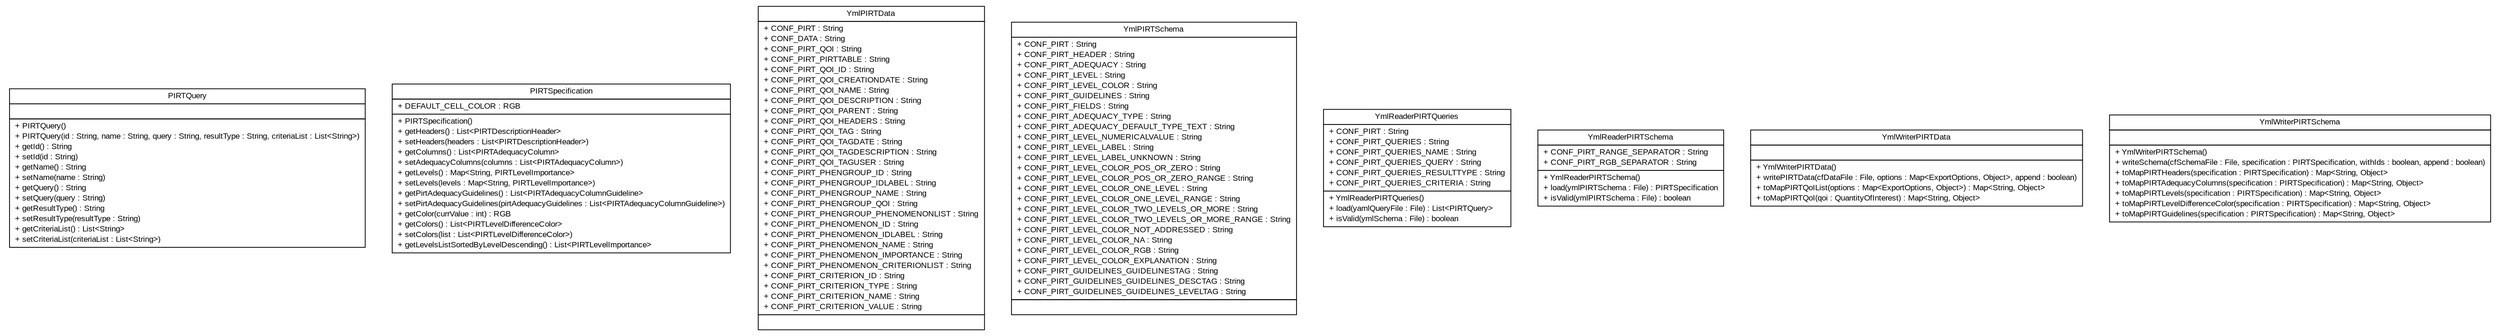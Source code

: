 #!/usr/local/bin/dot
#
# Class diagram 
# Generated by UMLGraph version R5_6-24-gf6e263 (http://www.umlgraph.org/)
#

digraph G {
	edge [fontname="arial",fontsize=10,labelfontname="arial",labelfontsize=10];
	node [fontname="arial",fontsize=10,shape=plaintext];
	nodesep=0.25;
	ranksep=0.5;
	// gov.sandia.cf.application.configuration.pirt.PIRTQuery
	c3308 [label=<<table title="gov.sandia.cf.application.configuration.pirt.PIRTQuery" border="0" cellborder="1" cellspacing="0" cellpadding="2" port="p" href="./PIRTQuery.html">
		<tr><td><table border="0" cellspacing="0" cellpadding="1">
<tr><td align="center" balign="center"> PIRTQuery </td></tr>
		</table></td></tr>
		<tr><td><table border="0" cellspacing="0" cellpadding="1">
<tr><td align="left" balign="left">  </td></tr>
		</table></td></tr>
		<tr><td><table border="0" cellspacing="0" cellpadding="1">
<tr><td align="left" balign="left"> + PIRTQuery() </td></tr>
<tr><td align="left" balign="left"> + PIRTQuery(id : String, name : String, query : String, resultType : String, criteriaList : List&lt;String&gt;) </td></tr>
<tr><td align="left" balign="left"> + getId() : String </td></tr>
<tr><td align="left" balign="left"> + setId(id : String) </td></tr>
<tr><td align="left" balign="left"> + getName() : String </td></tr>
<tr><td align="left" balign="left"> + setName(name : String) </td></tr>
<tr><td align="left" balign="left"> + getQuery() : String </td></tr>
<tr><td align="left" balign="left"> + setQuery(query : String) </td></tr>
<tr><td align="left" balign="left"> + getResultType() : String </td></tr>
<tr><td align="left" balign="left"> + setResultType(resultType : String) </td></tr>
<tr><td align="left" balign="left"> + getCriteriaList() : List&lt;String&gt; </td></tr>
<tr><td align="left" balign="left"> + setCriteriaList(criteriaList : List&lt;String&gt;) </td></tr>
		</table></td></tr>
		</table>>, URL="./PIRTQuery.html", fontname="arial", fontcolor="black", fontsize=10.0];
	// gov.sandia.cf.application.configuration.pirt.PIRTSpecification
	c3309 [label=<<table title="gov.sandia.cf.application.configuration.pirt.PIRTSpecification" border="0" cellborder="1" cellspacing="0" cellpadding="2" port="p" href="./PIRTSpecification.html">
		<tr><td><table border="0" cellspacing="0" cellpadding="1">
<tr><td align="center" balign="center"> PIRTSpecification </td></tr>
		</table></td></tr>
		<tr><td><table border="0" cellspacing="0" cellpadding="1">
<tr><td align="left" balign="left"> + DEFAULT_CELL_COLOR : RGB </td></tr>
		</table></td></tr>
		<tr><td><table border="0" cellspacing="0" cellpadding="1">
<tr><td align="left" balign="left"> + PIRTSpecification() </td></tr>
<tr><td align="left" balign="left"> + getHeaders() : List&lt;PIRTDescriptionHeader&gt; </td></tr>
<tr><td align="left" balign="left"> + setHeaders(headers : List&lt;PIRTDescriptionHeader&gt;) </td></tr>
<tr><td align="left" balign="left"> + getColumns() : List&lt;PIRTAdequacyColumn&gt; </td></tr>
<tr><td align="left" balign="left"> + setAdequacyColumns(columns : List&lt;PIRTAdequacyColumn&gt;) </td></tr>
<tr><td align="left" balign="left"> + getLevels() : Map&lt;String, PIRTLevelImportance&gt; </td></tr>
<tr><td align="left" balign="left"> + setLevels(levels : Map&lt;String, PIRTLevelImportance&gt;) </td></tr>
<tr><td align="left" balign="left"> + getPirtAdequacyGuidelines() : List&lt;PIRTAdequacyColumnGuideline&gt; </td></tr>
<tr><td align="left" balign="left"> + setPirtAdequacyGuidelines(pirtAdequacyGuidelines : List&lt;PIRTAdequacyColumnGuideline&gt;) </td></tr>
<tr><td align="left" balign="left"> + getColor(currValue : int) : RGB </td></tr>
<tr><td align="left" balign="left"> + getColors() : List&lt;PIRTLevelDifferenceColor&gt; </td></tr>
<tr><td align="left" balign="left"> + setColors(list : List&lt;PIRTLevelDifferenceColor&gt;) </td></tr>
<tr><td align="left" balign="left"> + getLevelsListSortedByLevelDescending() : List&lt;PIRTLevelImportance&gt; </td></tr>
		</table></td></tr>
		</table>>, URL="./PIRTSpecification.html", fontname="arial", fontcolor="black", fontsize=10.0];
	// gov.sandia.cf.application.configuration.pirt.YmlPIRTData
	c3310 [label=<<table title="gov.sandia.cf.application.configuration.pirt.YmlPIRTData" border="0" cellborder="1" cellspacing="0" cellpadding="2" port="p" href="./YmlPIRTData.html">
		<tr><td><table border="0" cellspacing="0" cellpadding="1">
<tr><td align="center" balign="center"> YmlPIRTData </td></tr>
		</table></td></tr>
		<tr><td><table border="0" cellspacing="0" cellpadding="1">
<tr><td align="left" balign="left"> + CONF_PIRT : String </td></tr>
<tr><td align="left" balign="left"> + CONF_DATA : String </td></tr>
<tr><td align="left" balign="left"> + CONF_PIRT_QOI : String </td></tr>
<tr><td align="left" balign="left"> + CONF_PIRT_PIRTTABLE : String </td></tr>
<tr><td align="left" balign="left"> + CONF_PIRT_QOI_ID : String </td></tr>
<tr><td align="left" balign="left"> + CONF_PIRT_QOI_CREATIONDATE : String </td></tr>
<tr><td align="left" balign="left"> + CONF_PIRT_QOI_NAME : String </td></tr>
<tr><td align="left" balign="left"> + CONF_PIRT_QOI_DESCRIPTION : String </td></tr>
<tr><td align="left" balign="left"> + CONF_PIRT_QOI_PARENT : String </td></tr>
<tr><td align="left" balign="left"> + CONF_PIRT_QOI_HEADERS : String </td></tr>
<tr><td align="left" balign="left"> + CONF_PIRT_QOI_TAG : String </td></tr>
<tr><td align="left" balign="left"> + CONF_PIRT_QOI_TAGDATE : String </td></tr>
<tr><td align="left" balign="left"> + CONF_PIRT_QOI_TAGDESCRIPTION : String </td></tr>
<tr><td align="left" balign="left"> + CONF_PIRT_QOI_TAGUSER : String </td></tr>
<tr><td align="left" balign="left"> + CONF_PIRT_PHENGROUP_ID : String </td></tr>
<tr><td align="left" balign="left"> + CONF_PIRT_PHENGROUP_IDLABEL : String </td></tr>
<tr><td align="left" balign="left"> + CONF_PIRT_PHENGROUP_NAME : String </td></tr>
<tr><td align="left" balign="left"> + CONF_PIRT_PHENGROUP_QOI : String </td></tr>
<tr><td align="left" balign="left"> + CONF_PIRT_PHENGROUP_PHENOMENONLIST : String </td></tr>
<tr><td align="left" balign="left"> + CONF_PIRT_PHENOMENON_ID : String </td></tr>
<tr><td align="left" balign="left"> + CONF_PIRT_PHENOMENON_IDLABEL : String </td></tr>
<tr><td align="left" balign="left"> + CONF_PIRT_PHENOMENON_NAME : String </td></tr>
<tr><td align="left" balign="left"> + CONF_PIRT_PHENOMENON_IMPORTANCE : String </td></tr>
<tr><td align="left" balign="left"> + CONF_PIRT_PHENOMENON_CRITERIONLIST : String </td></tr>
<tr><td align="left" balign="left"> + CONF_PIRT_CRITERION_ID : String </td></tr>
<tr><td align="left" balign="left"> + CONF_PIRT_CRITERION_TYPE : String </td></tr>
<tr><td align="left" balign="left"> + CONF_PIRT_CRITERION_NAME : String </td></tr>
<tr><td align="left" balign="left"> + CONF_PIRT_CRITERION_VALUE : String </td></tr>
		</table></td></tr>
		<tr><td><table border="0" cellspacing="0" cellpadding="1">
<tr><td align="left" balign="left">  </td></tr>
		</table></td></tr>
		</table>>, URL="./YmlPIRTData.html", fontname="arial", fontcolor="black", fontsize=10.0];
	// gov.sandia.cf.application.configuration.pirt.YmlPIRTSchema
	c3311 [label=<<table title="gov.sandia.cf.application.configuration.pirt.YmlPIRTSchema" border="0" cellborder="1" cellspacing="0" cellpadding="2" port="p" href="./YmlPIRTSchema.html">
		<tr><td><table border="0" cellspacing="0" cellpadding="1">
<tr><td align="center" balign="center"> YmlPIRTSchema </td></tr>
		</table></td></tr>
		<tr><td><table border="0" cellspacing="0" cellpadding="1">
<tr><td align="left" balign="left"> + CONF_PIRT : String </td></tr>
<tr><td align="left" balign="left"> + CONF_PIRT_HEADER : String </td></tr>
<tr><td align="left" balign="left"> + CONF_PIRT_ADEQUACY : String </td></tr>
<tr><td align="left" balign="left"> + CONF_PIRT_LEVEL : String </td></tr>
<tr><td align="left" balign="left"> + CONF_PIRT_LEVEL_COLOR : String </td></tr>
<tr><td align="left" balign="left"> + CONF_PIRT_GUIDELINES : String </td></tr>
<tr><td align="left" balign="left"> + CONF_PIRT_FIELDS : String </td></tr>
<tr><td align="left" balign="left"> + CONF_PIRT_ADEQUACY_TYPE : String </td></tr>
<tr><td align="left" balign="left"> + CONF_PIRT_ADEQUACY_DEFAULT_TYPE_TEXT : String </td></tr>
<tr><td align="left" balign="left"> + CONF_PIRT_LEVEL_NUMERICALVALUE : String </td></tr>
<tr><td align="left" balign="left"> + CONF_PIRT_LEVEL_LABEL : String </td></tr>
<tr><td align="left" balign="left"> + CONF_PIRT_LEVEL_LABEL_UNKNOWN : String </td></tr>
<tr><td align="left" balign="left"> + CONF_PIRT_LEVEL_COLOR_POS_OR_ZERO : String </td></tr>
<tr><td align="left" balign="left"> + CONF_PIRT_LEVEL_COLOR_POS_OR_ZERO_RANGE : String </td></tr>
<tr><td align="left" balign="left"> + CONF_PIRT_LEVEL_COLOR_ONE_LEVEL : String </td></tr>
<tr><td align="left" balign="left"> + CONF_PIRT_LEVEL_COLOR_ONE_LEVEL_RANGE : String </td></tr>
<tr><td align="left" balign="left"> + CONF_PIRT_LEVEL_COLOR_TWO_LEVELS_OR_MORE : String </td></tr>
<tr><td align="left" balign="left"> + CONF_PIRT_LEVEL_COLOR_TWO_LEVELS_OR_MORE_RANGE : String </td></tr>
<tr><td align="left" balign="left"> + CONF_PIRT_LEVEL_COLOR_NOT_ADDRESSED : String </td></tr>
<tr><td align="left" balign="left"> + CONF_PIRT_LEVEL_COLOR_NA : String </td></tr>
<tr><td align="left" balign="left"> + CONF_PIRT_LEVEL_COLOR_RGB : String </td></tr>
<tr><td align="left" balign="left"> + CONF_PIRT_LEVEL_COLOR_EXPLANATION : String </td></tr>
<tr><td align="left" balign="left"> + CONF_PIRT_GUIDELINES_GUIDELINESTAG : String </td></tr>
<tr><td align="left" balign="left"> + CONF_PIRT_GUIDELINES_GUIDELINES_DESCTAG : String </td></tr>
<tr><td align="left" balign="left"> + CONF_PIRT_GUIDELINES_GUIDELINES_LEVELTAG : String </td></tr>
		</table></td></tr>
		<tr><td><table border="0" cellspacing="0" cellpadding="1">
<tr><td align="left" balign="left">  </td></tr>
		</table></td></tr>
		</table>>, URL="./YmlPIRTSchema.html", fontname="arial", fontcolor="black", fontsize=10.0];
	// gov.sandia.cf.application.configuration.pirt.YmlReaderPIRTQueries
	c3312 [label=<<table title="gov.sandia.cf.application.configuration.pirt.YmlReaderPIRTQueries" border="0" cellborder="1" cellspacing="0" cellpadding="2" port="p" href="./YmlReaderPIRTQueries.html">
		<tr><td><table border="0" cellspacing="0" cellpadding="1">
<tr><td align="center" balign="center"> YmlReaderPIRTQueries </td></tr>
		</table></td></tr>
		<tr><td><table border="0" cellspacing="0" cellpadding="1">
<tr><td align="left" balign="left"> + CONF_PIRT : String </td></tr>
<tr><td align="left" balign="left"> + CONF_PIRT_QUERIES : String </td></tr>
<tr><td align="left" balign="left"> + CONF_PIRT_QUERIES_NAME : String </td></tr>
<tr><td align="left" balign="left"> + CONF_PIRT_QUERIES_QUERY : String </td></tr>
<tr><td align="left" balign="left"> + CONF_PIRT_QUERIES_RESULTTYPE : String </td></tr>
<tr><td align="left" balign="left"> + CONF_PIRT_QUERIES_CRITERIA : String </td></tr>
		</table></td></tr>
		<tr><td><table border="0" cellspacing="0" cellpadding="1">
<tr><td align="left" balign="left"> + YmlReaderPIRTQueries() </td></tr>
<tr><td align="left" balign="left"> + load(yamlQueryFile : File) : List&lt;PIRTQuery&gt; </td></tr>
<tr><td align="left" balign="left"> + isValid(ymlSchema : File) : boolean </td></tr>
		</table></td></tr>
		</table>>, URL="./YmlReaderPIRTQueries.html", fontname="arial", fontcolor="black", fontsize=10.0];
	// gov.sandia.cf.application.configuration.pirt.YmlReaderPIRTSchema
	c3313 [label=<<table title="gov.sandia.cf.application.configuration.pirt.YmlReaderPIRTSchema" border="0" cellborder="1" cellspacing="0" cellpadding="2" port="p" href="./YmlReaderPIRTSchema.html">
		<tr><td><table border="0" cellspacing="0" cellpadding="1">
<tr><td align="center" balign="center"> YmlReaderPIRTSchema </td></tr>
		</table></td></tr>
		<tr><td><table border="0" cellspacing="0" cellpadding="1">
<tr><td align="left" balign="left"> + CONF_PIRT_RANGE_SEPARATOR : String </td></tr>
<tr><td align="left" balign="left"> + CONF_PIRT_RGB_SEPARATOR : String </td></tr>
		</table></td></tr>
		<tr><td><table border="0" cellspacing="0" cellpadding="1">
<tr><td align="left" balign="left"> + YmlReaderPIRTSchema() </td></tr>
<tr><td align="left" balign="left"> + load(ymlPIRTSchema : File) : PIRTSpecification </td></tr>
<tr><td align="left" balign="left"> + isValid(ymlPIRTSchema : File) : boolean </td></tr>
		</table></td></tr>
		</table>>, URL="./YmlReaderPIRTSchema.html", fontname="arial", fontcolor="black", fontsize=10.0];
	// gov.sandia.cf.application.configuration.pirt.YmlWriterPIRTData
	c3314 [label=<<table title="gov.sandia.cf.application.configuration.pirt.YmlWriterPIRTData" border="0" cellborder="1" cellspacing="0" cellpadding="2" port="p" href="./YmlWriterPIRTData.html">
		<tr><td><table border="0" cellspacing="0" cellpadding="1">
<tr><td align="center" balign="center"> YmlWriterPIRTData </td></tr>
		</table></td></tr>
		<tr><td><table border="0" cellspacing="0" cellpadding="1">
<tr><td align="left" balign="left">  </td></tr>
		</table></td></tr>
		<tr><td><table border="0" cellspacing="0" cellpadding="1">
<tr><td align="left" balign="left"> + YmlWriterPIRTData() </td></tr>
<tr><td align="left" balign="left"> + writePIRTData(cfDataFile : File, options : Map&lt;ExportOptions, Object&gt;, append : boolean) </td></tr>
<tr><td align="left" balign="left"> + toMapPIRTQoIList(options : Map&lt;ExportOptions, Object&gt;) : Map&lt;String, Object&gt; </td></tr>
<tr><td align="left" balign="left"> + toMapPIRTQoI(qoi : QuantityOfInterest) : Map&lt;String, Object&gt; </td></tr>
		</table></td></tr>
		</table>>, URL="./YmlWriterPIRTData.html", fontname="arial", fontcolor="black", fontsize=10.0];
	// gov.sandia.cf.application.configuration.pirt.YmlWriterPIRTSchema
	c3315 [label=<<table title="gov.sandia.cf.application.configuration.pirt.YmlWriterPIRTSchema" border="0" cellborder="1" cellspacing="0" cellpadding="2" port="p" href="./YmlWriterPIRTSchema.html">
		<tr><td><table border="0" cellspacing="0" cellpadding="1">
<tr><td align="center" balign="center"> YmlWriterPIRTSchema </td></tr>
		</table></td></tr>
		<tr><td><table border="0" cellspacing="0" cellpadding="1">
<tr><td align="left" balign="left">  </td></tr>
		</table></td></tr>
		<tr><td><table border="0" cellspacing="0" cellpadding="1">
<tr><td align="left" balign="left"> + YmlWriterPIRTSchema() </td></tr>
<tr><td align="left" balign="left"> + writeSchema(cfSchemaFile : File, specification : PIRTSpecification, withIds : boolean, append : boolean) </td></tr>
<tr><td align="left" balign="left"> + toMapPIRTHeaders(specification : PIRTSpecification) : Map&lt;String, Object&gt; </td></tr>
<tr><td align="left" balign="left"> + toMapPIRTAdequacyColumns(specification : PIRTSpecification) : Map&lt;String, Object&gt; </td></tr>
<tr><td align="left" balign="left"> + toMapPIRTLevels(specification : PIRTSpecification) : Map&lt;String, Object&gt; </td></tr>
<tr><td align="left" balign="left"> + toMapPIRTLevelDifferenceColor(specification : PIRTSpecification) : Map&lt;String, Object&gt; </td></tr>
<tr><td align="left" balign="left"> + toMapPIRTGuidelines(specification : PIRTSpecification) : Map&lt;String, Object&gt; </td></tr>
		</table></td></tr>
		</table>>, URL="./YmlWriterPIRTSchema.html", fontname="arial", fontcolor="black", fontsize=10.0];
}

